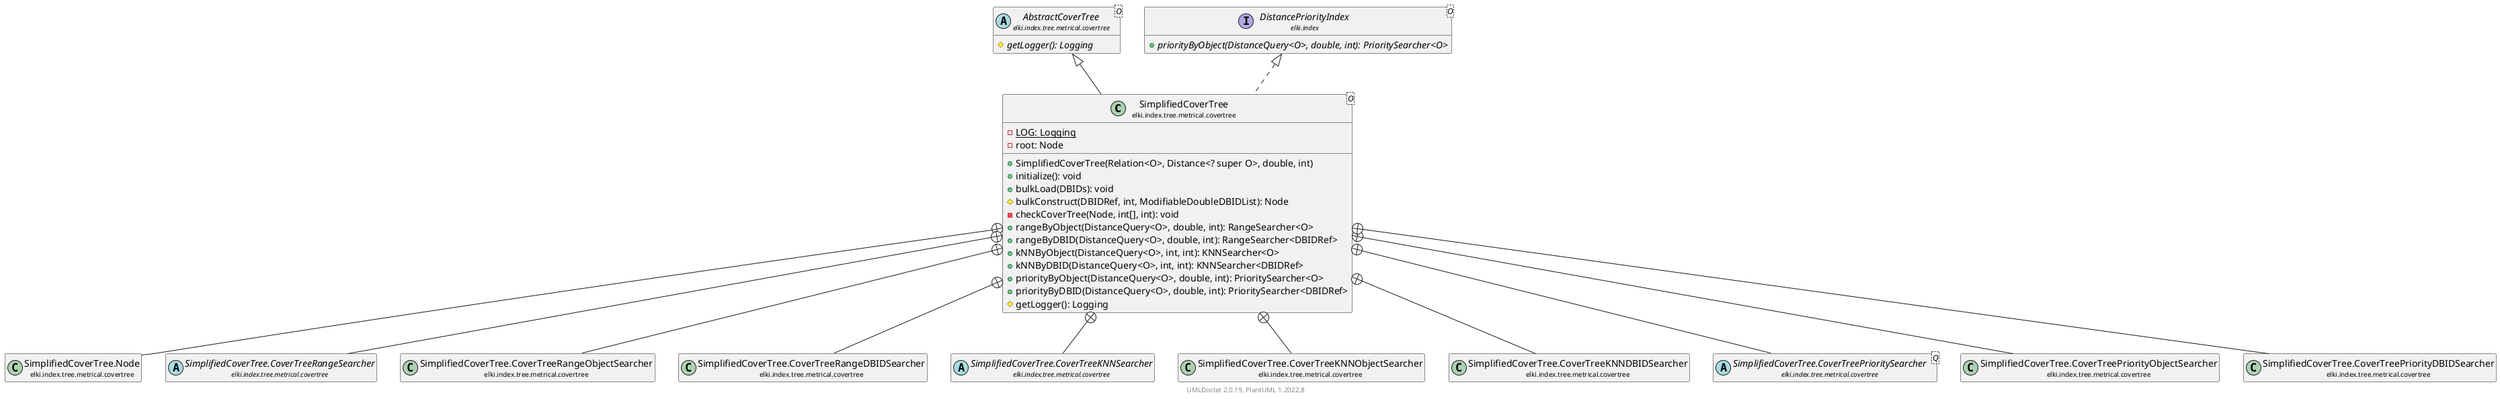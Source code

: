 @startuml
    remove .*\.(Instance|Par|Parameterizer|Factory)$
    set namespaceSeparator none
    hide empty fields
    hide empty methods

    class "<size:14>SimplifiedCoverTree\n<size:10>elki.index.tree.metrical.covertree" as elki.index.tree.metrical.covertree.SimplifiedCoverTree<O> [[SimplifiedCoverTree.html]] {
        {static} -LOG: Logging
        -root: Node
        +SimplifiedCoverTree(Relation<O>, Distance<? super O>, double, int)
        +initialize(): void
        +bulkLoad(DBIDs): void
        #bulkConstruct(DBIDRef, int, ModifiableDoubleDBIDList): Node
        -checkCoverTree(Node, int[], int): void
        +rangeByObject(DistanceQuery<O>, double, int): RangeSearcher<O>
        +rangeByDBID(DistanceQuery<O>, double, int): RangeSearcher<DBIDRef>
        +kNNByObject(DistanceQuery<O>, int, int): KNNSearcher<O>
        +kNNByDBID(DistanceQuery<O>, int, int): KNNSearcher<DBIDRef>
        +priorityByObject(DistanceQuery<O>, double, int): PrioritySearcher<O>
        +priorityByDBID(DistanceQuery<O>, double, int): PrioritySearcher<DBIDRef>
        #getLogger(): Logging
    }

    abstract class "<size:14>AbstractCoverTree\n<size:10>elki.index.tree.metrical.covertree" as elki.index.tree.metrical.covertree.AbstractCoverTree<O> [[AbstractCoverTree.html]] {
        {abstract} #getLogger(): Logging
    }
    interface "<size:14>DistancePriorityIndex\n<size:10>elki.index" as elki.index.DistancePriorityIndex<O> [[../../../DistancePriorityIndex.html]] {
        {abstract} +priorityByObject(DistanceQuery<O>, double, int): PrioritySearcher<O>
    }
    class "<size:14>SimplifiedCoverTree.Node\n<size:10>elki.index.tree.metrical.covertree" as elki.index.tree.metrical.covertree.SimplifiedCoverTree.Node [[SimplifiedCoverTree.Node.html]]
    abstract class "<size:14>SimplifiedCoverTree.CoverTreeRangeSearcher\n<size:10>elki.index.tree.metrical.covertree" as elki.index.tree.metrical.covertree.SimplifiedCoverTree.CoverTreeRangeSearcher [[SimplifiedCoverTree.CoverTreeRangeSearcher.html]]
    class "<size:14>SimplifiedCoverTree.CoverTreeRangeObjectSearcher\n<size:10>elki.index.tree.metrical.covertree" as elki.index.tree.metrical.covertree.SimplifiedCoverTree.CoverTreeRangeObjectSearcher [[SimplifiedCoverTree.CoverTreeRangeObjectSearcher.html]]
    class "<size:14>SimplifiedCoverTree.CoverTreeRangeDBIDSearcher\n<size:10>elki.index.tree.metrical.covertree" as elki.index.tree.metrical.covertree.SimplifiedCoverTree.CoverTreeRangeDBIDSearcher [[SimplifiedCoverTree.CoverTreeRangeDBIDSearcher.html]]
    abstract class "<size:14>SimplifiedCoverTree.CoverTreeKNNSearcher\n<size:10>elki.index.tree.metrical.covertree" as elki.index.tree.metrical.covertree.SimplifiedCoverTree.CoverTreeKNNSearcher [[SimplifiedCoverTree.CoverTreeKNNSearcher.html]]
    class "<size:14>SimplifiedCoverTree.CoverTreeKNNObjectSearcher\n<size:10>elki.index.tree.metrical.covertree" as elki.index.tree.metrical.covertree.SimplifiedCoverTree.CoverTreeKNNObjectSearcher [[SimplifiedCoverTree.CoverTreeKNNObjectSearcher.html]]
    class "<size:14>SimplifiedCoverTree.CoverTreeKNNDBIDSearcher\n<size:10>elki.index.tree.metrical.covertree" as elki.index.tree.metrical.covertree.SimplifiedCoverTree.CoverTreeKNNDBIDSearcher [[SimplifiedCoverTree.CoverTreeKNNDBIDSearcher.html]]
    abstract class "<size:14>SimplifiedCoverTree.CoverTreePrioritySearcher\n<size:10>elki.index.tree.metrical.covertree" as elki.index.tree.metrical.covertree.SimplifiedCoverTree.CoverTreePrioritySearcher<Q> [[SimplifiedCoverTree.CoverTreePrioritySearcher.html]]
    class "<size:14>SimplifiedCoverTree.CoverTreePriorityObjectSearcher\n<size:10>elki.index.tree.metrical.covertree" as elki.index.tree.metrical.covertree.SimplifiedCoverTree.CoverTreePriorityObjectSearcher [[SimplifiedCoverTree.CoverTreePriorityObjectSearcher.html]]
    class "<size:14>SimplifiedCoverTree.CoverTreePriorityDBIDSearcher\n<size:10>elki.index.tree.metrical.covertree" as elki.index.tree.metrical.covertree.SimplifiedCoverTree.CoverTreePriorityDBIDSearcher [[SimplifiedCoverTree.CoverTreePriorityDBIDSearcher.html]]
    class "<size:14>SimplifiedCoverTree.Factory\n<size:10>elki.index.tree.metrical.covertree" as elki.index.tree.metrical.covertree.SimplifiedCoverTree.Factory<O> [[SimplifiedCoverTree.Factory.html]]

    elki.index.tree.metrical.covertree.AbstractCoverTree <|-- elki.index.tree.metrical.covertree.SimplifiedCoverTree
    elki.index.DistancePriorityIndex <|.. elki.index.tree.metrical.covertree.SimplifiedCoverTree
    elki.index.tree.metrical.covertree.SimplifiedCoverTree +-- elki.index.tree.metrical.covertree.SimplifiedCoverTree.Node
    elki.index.tree.metrical.covertree.SimplifiedCoverTree +-- elki.index.tree.metrical.covertree.SimplifiedCoverTree.CoverTreeRangeSearcher
    elki.index.tree.metrical.covertree.SimplifiedCoverTree +-- elki.index.tree.metrical.covertree.SimplifiedCoverTree.CoverTreeRangeObjectSearcher
    elki.index.tree.metrical.covertree.SimplifiedCoverTree +-- elki.index.tree.metrical.covertree.SimplifiedCoverTree.CoverTreeRangeDBIDSearcher
    elki.index.tree.metrical.covertree.SimplifiedCoverTree +-- elki.index.tree.metrical.covertree.SimplifiedCoverTree.CoverTreeKNNSearcher
    elki.index.tree.metrical.covertree.SimplifiedCoverTree +-- elki.index.tree.metrical.covertree.SimplifiedCoverTree.CoverTreeKNNObjectSearcher
    elki.index.tree.metrical.covertree.SimplifiedCoverTree +-- elki.index.tree.metrical.covertree.SimplifiedCoverTree.CoverTreeKNNDBIDSearcher
    elki.index.tree.metrical.covertree.SimplifiedCoverTree +-- elki.index.tree.metrical.covertree.SimplifiedCoverTree.CoverTreePrioritySearcher
    elki.index.tree.metrical.covertree.SimplifiedCoverTree +-- elki.index.tree.metrical.covertree.SimplifiedCoverTree.CoverTreePriorityObjectSearcher
    elki.index.tree.metrical.covertree.SimplifiedCoverTree +-- elki.index.tree.metrical.covertree.SimplifiedCoverTree.CoverTreePriorityDBIDSearcher
    elki.index.tree.metrical.covertree.SimplifiedCoverTree +-- elki.index.tree.metrical.covertree.SimplifiedCoverTree.Factory

    center footer UMLDoclet 2.0.19, PlantUML 1.2022.8
@enduml
